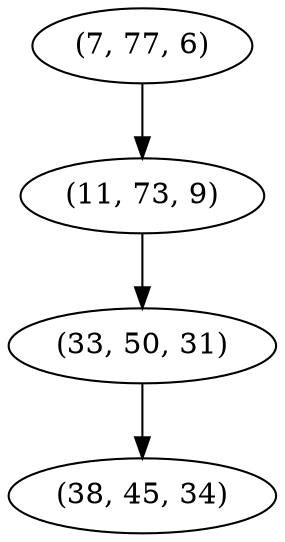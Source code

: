 digraph tree {
    "(7, 77, 6)";
    "(11, 73, 9)";
    "(33, 50, 31)";
    "(38, 45, 34)";
    "(7, 77, 6)" -> "(11, 73, 9)";
    "(11, 73, 9)" -> "(33, 50, 31)";
    "(33, 50, 31)" -> "(38, 45, 34)";
}
